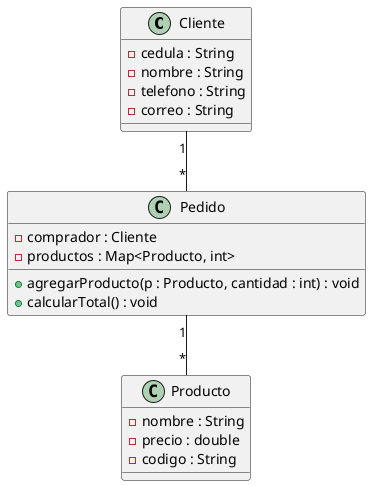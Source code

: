 @startuml

class Cliente{
    -cedula : String
    -nombre : String
    -telefono : String
    -correo : String
}

class Pedido{
    -comprador : Cliente
    -productos : Map<Producto, int>
    +agregarProducto(p : Producto, cantidad : int) : void
    +calcularTotal() : void
}

class Producto{
    -nombre : String
    -precio : double
    -codigo : String
}

Cliente "1" -- "*" Pedido
Pedido "1" -- "*" Producto

@enduml